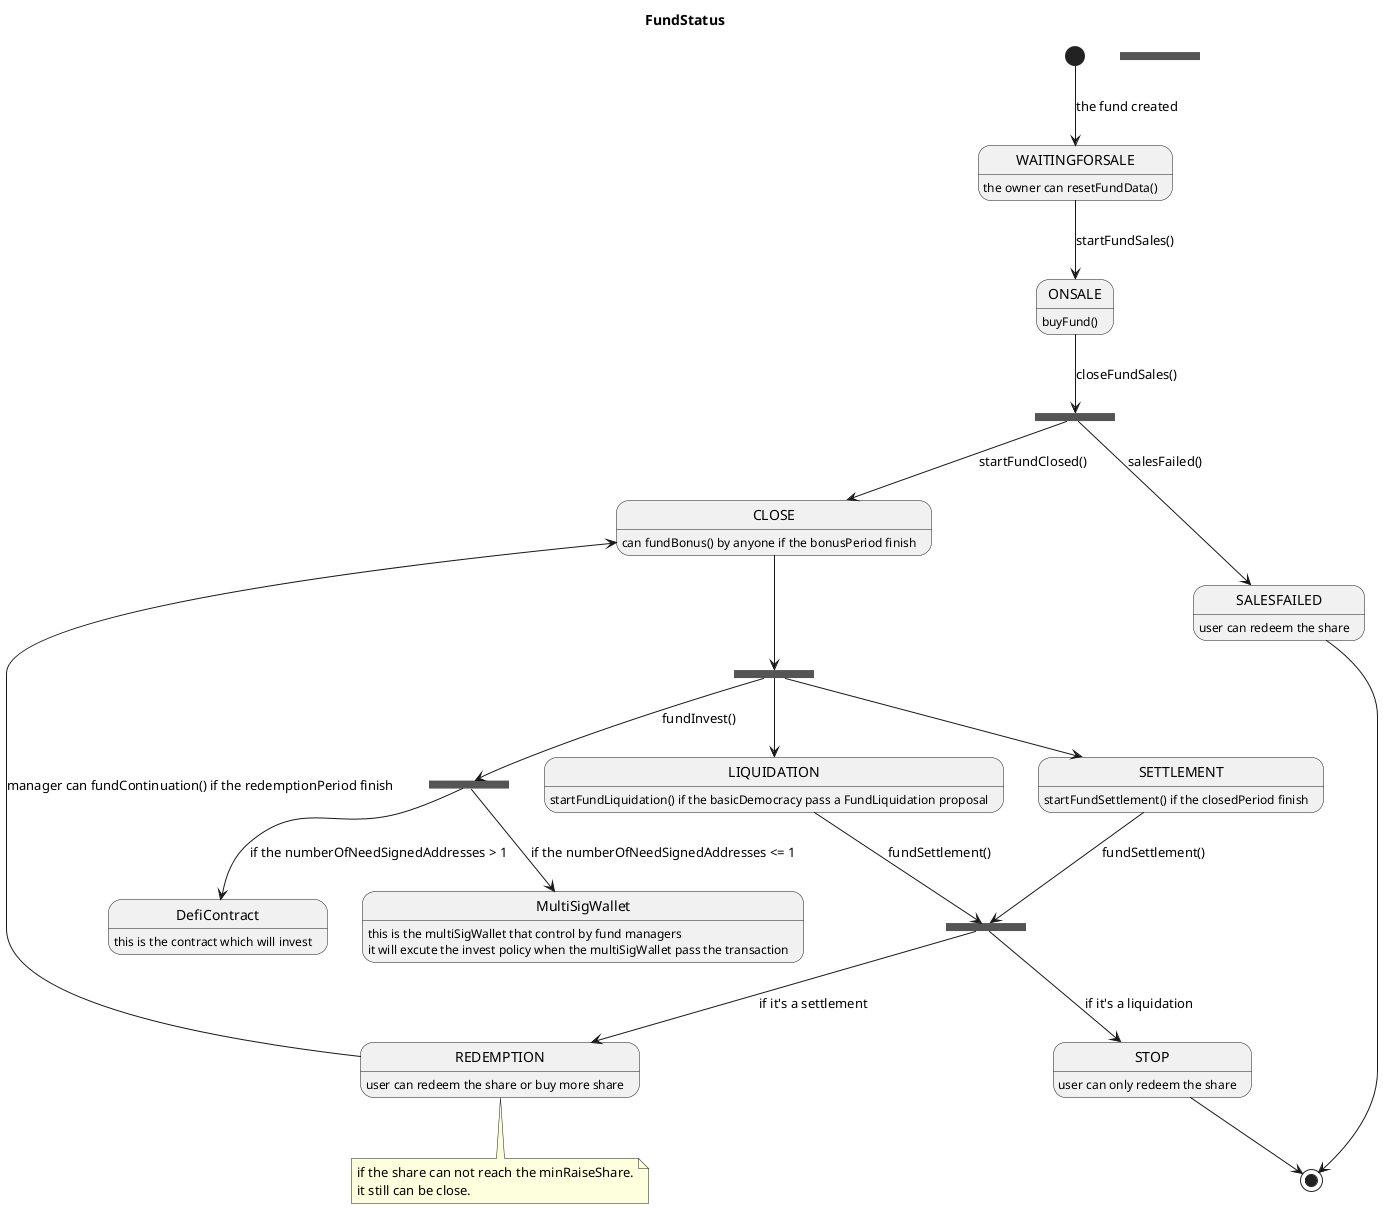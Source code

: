 ```

@startuml FundStatus
' allow_mixing
hide empty description
title FundStatus
[*] --> WAITINGFORSALE:the fund created
WAITINGFORSALE--> ONSALE:startFundSales()
state onsaleFork <<fork>>
ONSALE-->onsaleFork:closeFundSales()
onsaleFork-->CLOSE:startFundClosed()
onsaleFork-->SALESFAILED:salesFailed()
SALESFAILED-->[*]
state closeFork <<fork>>
state investFork <<fork>>
CLOSE-->closeFork
closeFork-->SETTLEMENT
closeFork-->LIQUIDATION
closeFork-->investFork:fundInvest()
investFork-->DefiContract:if the numberOfNeedSignedAddresses > 1
investFork-->MultiSigWallet:if the numberOfNeedSignedAddresses <= 1

state fundSettlementJoin <<join>>
LIQUIDATION-->fundSettlementJoin:fundSettlement()
SETTLEMENT-->fundSettlementJoin:fundSettlement()
state fundSettlementFork <<fork>>
fundSettlementJoin-->REDEMPTION:if it's a settlement
fundSettlementJoin-->STOP:if it's a liquidation
STOP-->[*]
REDEMPTION-->CLOSE:manager can fundContinuation() if the redemptionPeriod finish
note bottom of REDEMPTION
if the share can not reach the minRaiseShare.
it still can be close.
end note
DefiContract:this is the contract which will invest
MultiSigWallet:this is the multiSigWallet that control by fund managers
MultiSigWallet:it will excute the invest policy when the multiSigWallet pass the transaction
ONSALE:buyFund()
CLOSE: can fundBonus() by anyone if the bonusPeriod finish
WAITINGFORSALE : the owner can resetFundData()
SETTLEMENT:startFundSettlement() if the closedPeriod finish
LIQUIDATION:startFundLiquidation() if the basicDemocracy pass a FundLiquidation proposal
REDEMPTION:user can redeem the share or buy more share
STOP:user can only redeem the share
SALESFAILED:user can redeem the share
@enduml
```
